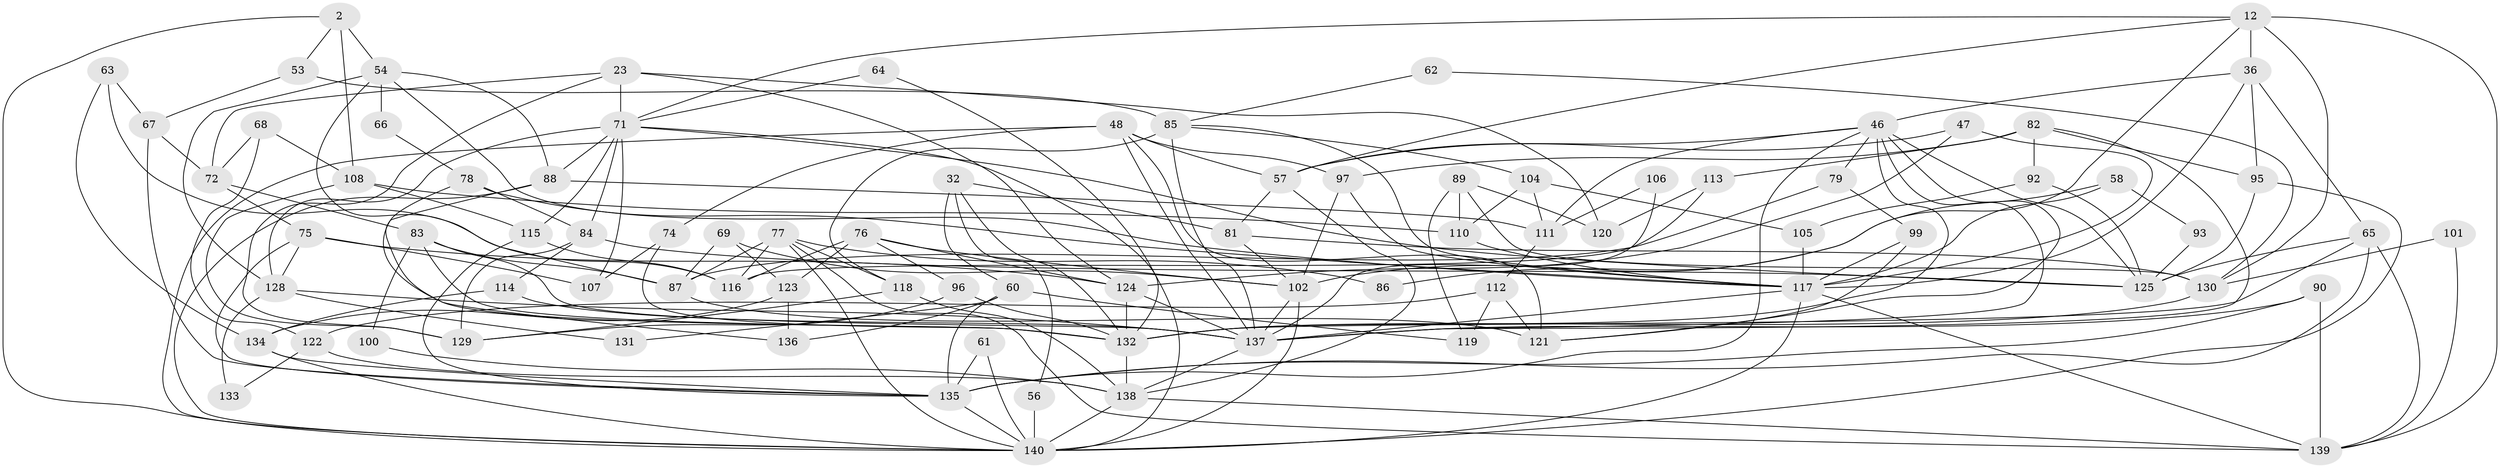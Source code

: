 // original degree distribution, {3: 0.2571428571428571, 5: 0.22142857142857142, 2: 0.15, 4: 0.2357142857142857, 6: 0.07857142857142857, 7: 0.05, 8: 0.007142857142857143}
// Generated by graph-tools (version 1.1) at 2025/52/03/04/25 21:52:57]
// undirected, 84 vertices, 197 edges
graph export_dot {
graph [start="1"]
  node [color=gray90,style=filled];
  2;
  12;
  23;
  32;
  36 [super="+35"];
  46 [super="+1+38+43+39"];
  47;
  48;
  53 [super="+34"];
  54;
  56;
  57 [super="+13+16"];
  58;
  60;
  61;
  62;
  63;
  64;
  65 [super="+37"];
  66;
  67;
  68;
  69 [super="+29"];
  71 [super="+40+18"];
  72;
  74;
  75;
  76 [super="+7"];
  77;
  78;
  79;
  81;
  82;
  83 [super="+26"];
  84 [super="+30"];
  85 [super="+8+20"];
  86;
  87 [super="+73"];
  88 [super="+41"];
  89;
  90 [super="+28"];
  92;
  93;
  95;
  96;
  97;
  99;
  100;
  101;
  102 [super="+9"];
  104;
  105;
  106;
  107;
  108 [super="+103"];
  110 [super="+91"];
  111;
  112;
  113;
  114 [super="+4"];
  115;
  116 [super="+14"];
  117 [super="+24+45"];
  118 [super="+94"];
  119;
  120;
  121;
  122;
  123;
  124 [super="+49"];
  125 [super="+50"];
  128;
  129;
  130 [super="+31"];
  131;
  132 [super="+70+127"];
  133;
  134;
  135 [super="+51"];
  136;
  137 [super="+80+126"];
  138 [super="+27"];
  139;
  140 [super="+19+59+52"];
  2 -- 108 [weight=2];
  2 -- 54;
  2 -- 140;
  2 -- 53;
  12 -- 130 [weight=2];
  12 -- 86;
  12 -- 139;
  12 -- 71;
  12 -- 57;
  12 -- 36;
  23 -- 129;
  23 -- 72;
  23 -- 120;
  23 -- 71;
  23 -- 124;
  32 -- 60;
  32 -- 56;
  32 -- 81;
  32 -- 132;
  36 -- 46;
  36 -- 117;
  36 -- 95;
  36 -- 65;
  46 -- 121;
  46 -- 79;
  46 -- 137 [weight=2];
  46 -- 111;
  46 -- 57;
  46 -- 135 [weight=2];
  46 -- 132 [weight=4];
  46 -- 125;
  47 -- 57;
  47 -- 117;
  47 -- 124;
  48 -- 121;
  48 -- 137;
  48 -- 74;
  48 -- 97;
  48 -- 140;
  48 -- 57;
  53 -- 67;
  53 -- 85;
  54 -- 66;
  54 -- 87;
  54 -- 88;
  54 -- 128;
  54 -- 117;
  56 -- 140;
  57 -- 81;
  57 -- 138;
  58 -- 102;
  58 -- 93;
  58 -- 117;
  60 -- 119;
  60 -- 131;
  60 -- 136;
  60 -- 135;
  61 -- 140;
  61 -- 135;
  62 -- 130;
  62 -- 85;
  63 -- 134;
  63 -- 67;
  63 -- 116;
  64 -- 71;
  64 -- 132;
  65 -- 135;
  65 -- 132;
  65 -- 139;
  65 -- 125;
  66 -- 78;
  67 -- 72;
  67 -- 135;
  68 -- 72;
  68 -- 122;
  68 -- 108;
  69 -- 102;
  69 -- 123;
  69 -- 87;
  71 -- 84 [weight=3];
  71 -- 107;
  71 -- 128;
  71 -- 115;
  71 -- 125;
  71 -- 140;
  71 -- 88;
  72 -- 75;
  72 -- 83;
  74 -- 107;
  74 -- 132;
  75 -- 128;
  75 -- 107;
  75 -- 135;
  75 -- 124;
  76 -- 102;
  76 -- 96;
  76 -- 124;
  76 -- 116;
  76 -- 123;
  77 -- 87;
  77 -- 139;
  77 -- 86;
  77 -- 116;
  77 -- 118;
  77 -- 140;
  78 -- 84;
  78 -- 117;
  78 -- 132;
  79 -- 99;
  79 -- 87;
  81 -- 102 [weight=2];
  81 -- 130;
  82 -- 95;
  82 -- 92;
  82 -- 97;
  82 -- 113;
  82 -- 137;
  83 -- 87 [weight=2];
  83 -- 132 [weight=2];
  83 -- 137;
  83 -- 100;
  84 -- 129;
  84 -- 114;
  84 -- 125;
  85 -- 104;
  85 -- 118 [weight=2];
  85 -- 137;
  85 -- 117;
  87 -- 121;
  88 -- 136;
  88 -- 140;
  88 -- 111;
  89 -- 120;
  89 -- 110 [weight=2];
  89 -- 119;
  89 -- 130;
  90 -- 139 [weight=2];
  90 -- 135 [weight=2];
  90 -- 137 [weight=2];
  92 -- 125;
  92 -- 105;
  93 -- 125;
  95 -- 140;
  95 -- 125;
  96 -- 132;
  96 -- 129;
  97 -- 102;
  97 -- 117;
  99 -- 121;
  99 -- 117;
  100 -- 138;
  101 -- 139;
  101 -- 130;
  102 -- 137 [weight=2];
  102 -- 140 [weight=2];
  104 -- 105;
  104 -- 111;
  104 -- 110;
  105 -- 117;
  106 -- 111;
  106 -- 137 [weight=2];
  108 -- 115;
  108 -- 129;
  108 -- 110;
  110 -- 117;
  111 -- 112;
  112 -- 121;
  112 -- 119;
  112 -- 122;
  113 -- 120;
  113 -- 116;
  114 -- 134;
  114 -- 137 [weight=2];
  115 -- 116;
  115 -- 135;
  117 -- 140 [weight=2];
  117 -- 139;
  117 -- 137 [weight=2];
  118 -- 129;
  118 -- 138;
  122 -- 133;
  122 -- 138;
  123 -- 134;
  123 -- 136;
  124 -- 132;
  124 -- 137;
  128 -- 131;
  128 -- 133;
  128 -- 137;
  130 -- 132;
  132 -- 138 [weight=3];
  134 -- 140;
  134 -- 135;
  135 -- 140;
  137 -- 138;
  138 -- 140;
  138 -- 139;
}
